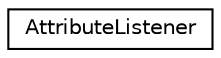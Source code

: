 digraph "Graphical Class Hierarchy"
{
  edge [fontname="Helvetica",fontsize="10",labelfontname="Helvetica",labelfontsize="10"];
  node [fontname="Helvetica",fontsize="10",shape=record];
  rankdir="LR";
  Node1 [label="AttributeListener",height=0.2,width=0.4,color="black", fillcolor="white", style="filled",URL="$class_attribute_listener.html"];
}
